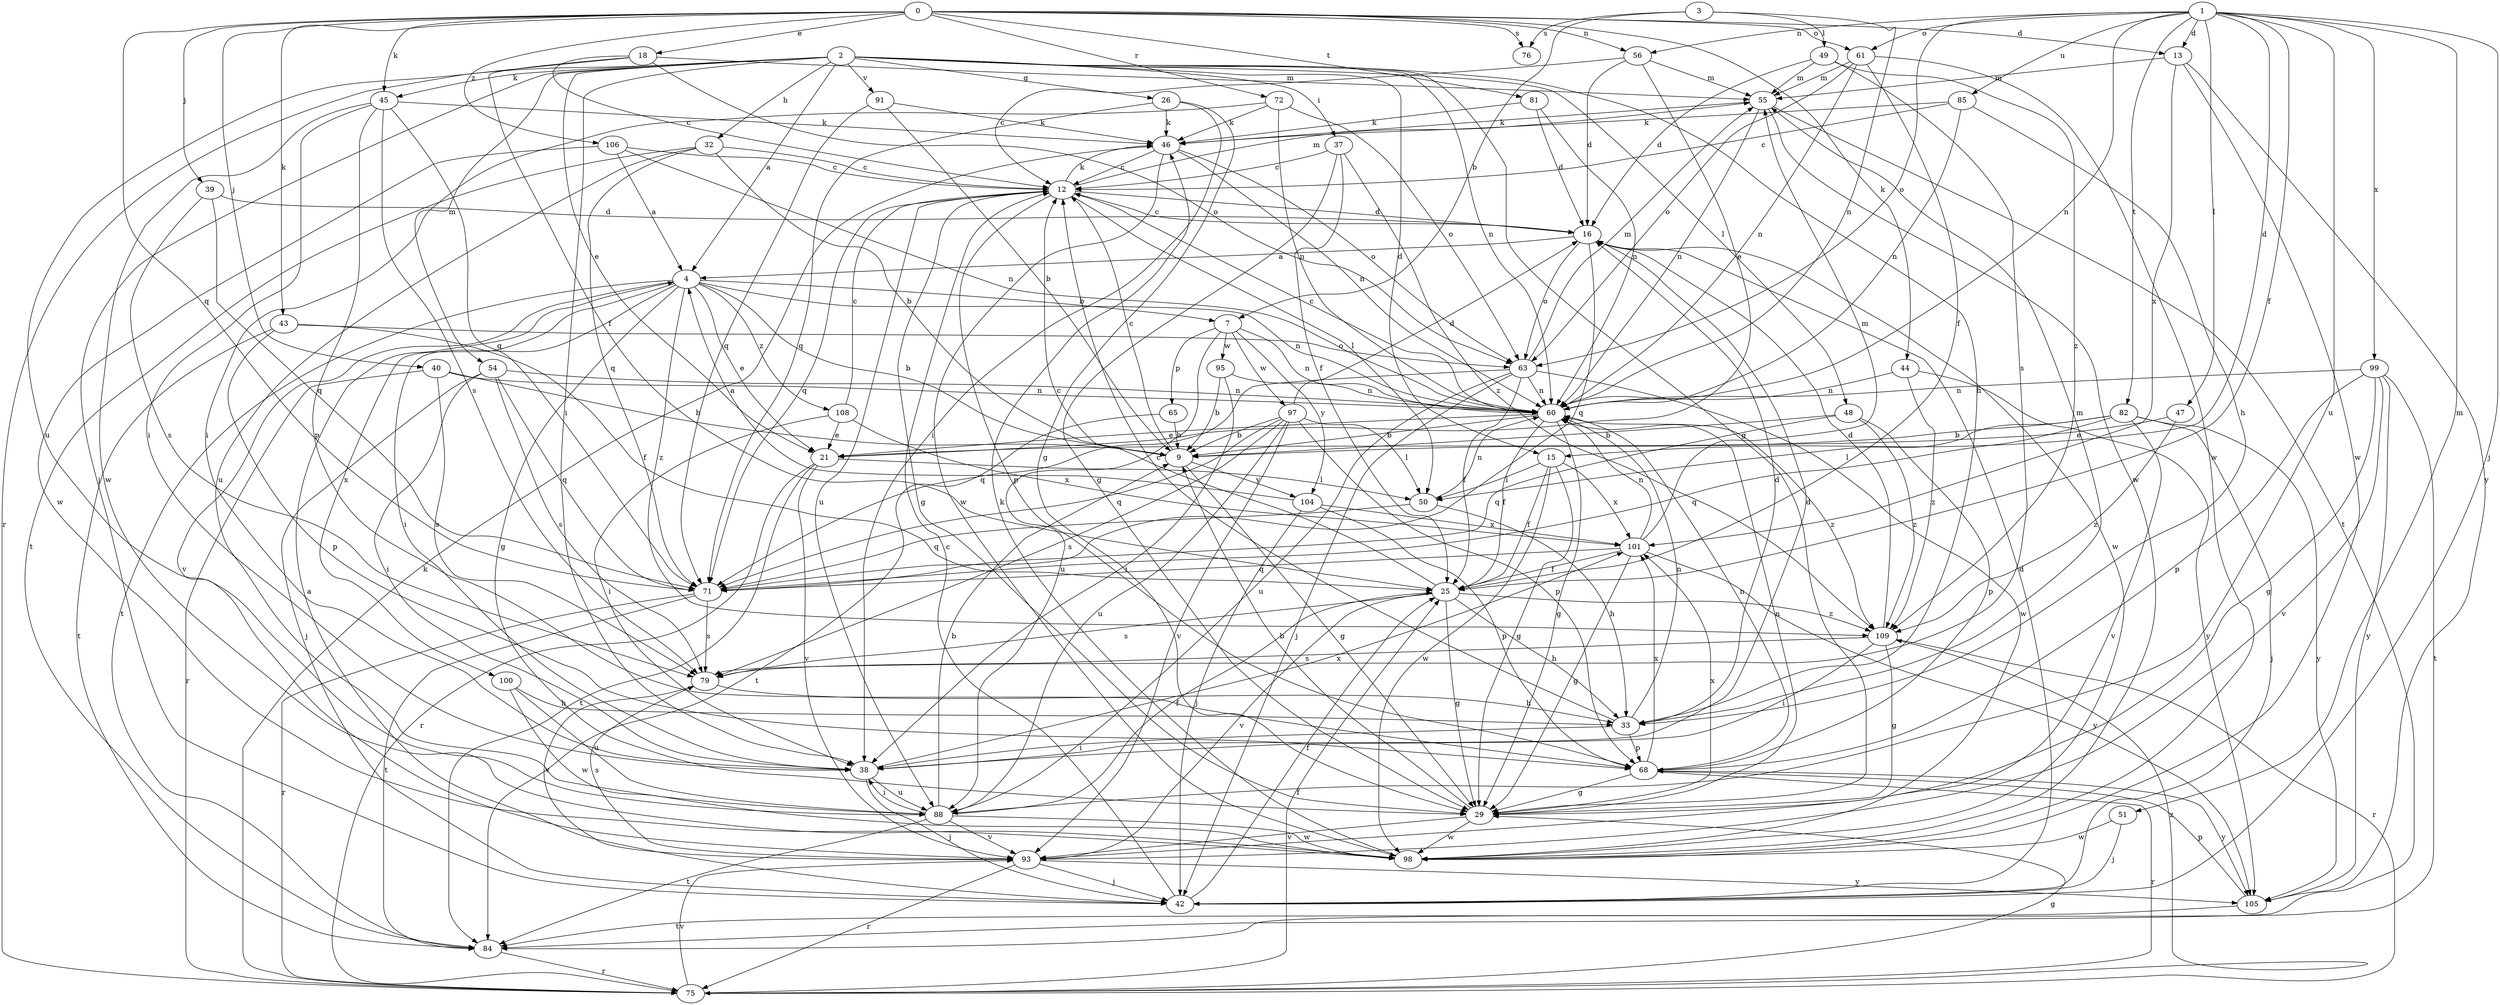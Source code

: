 strict digraph  {
0;
1;
2;
3;
4;
7;
9;
12;
13;
15;
16;
18;
21;
25;
26;
29;
32;
33;
37;
38;
39;
40;
42;
43;
44;
45;
46;
47;
48;
49;
50;
51;
54;
55;
56;
60;
61;
63;
65;
68;
71;
72;
75;
76;
79;
81;
82;
84;
85;
88;
91;
93;
95;
97;
98;
99;
100;
101;
104;
105;
106;
108;
109;
0 -> 13  [label=d];
0 -> 18  [label=e];
0 -> 39  [label=j];
0 -> 40  [label=j];
0 -> 43  [label=k];
0 -> 44  [label=k];
0 -> 45  [label=k];
0 -> 56  [label=n];
0 -> 61  [label=o];
0 -> 71  [label=q];
0 -> 72  [label=r];
0 -> 76  [label=s];
0 -> 81  [label=t];
0 -> 106  [label=z];
1 -> 13  [label=d];
1 -> 15  [label=d];
1 -> 25  [label=f];
1 -> 42  [label=j];
1 -> 47  [label=l];
1 -> 51  [label=m];
1 -> 56  [label=n];
1 -> 60  [label=n];
1 -> 61  [label=o];
1 -> 63  [label=o];
1 -> 82  [label=t];
1 -> 85  [label=u];
1 -> 88  [label=u];
1 -> 99  [label=x];
2 -> 4  [label=a];
2 -> 15  [label=d];
2 -> 21  [label=e];
2 -> 26  [label=g];
2 -> 29  [label=g];
2 -> 32  [label=h];
2 -> 33  [label=h];
2 -> 37  [label=i];
2 -> 38  [label=i];
2 -> 42  [label=j];
2 -> 45  [label=k];
2 -> 48  [label=l];
2 -> 54  [label=m];
2 -> 60  [label=n];
2 -> 75  [label=r];
2 -> 91  [label=v];
3 -> 7  [label=b];
3 -> 49  [label=l];
3 -> 60  [label=n];
3 -> 76  [label=s];
4 -> 7  [label=b];
4 -> 9  [label=b];
4 -> 21  [label=e];
4 -> 29  [label=g];
4 -> 38  [label=i];
4 -> 60  [label=n];
4 -> 84  [label=t];
4 -> 93  [label=v];
4 -> 100  [label=x];
4 -> 108  [label=z];
4 -> 109  [label=z];
7 -> 60  [label=n];
7 -> 65  [label=p];
7 -> 88  [label=u];
7 -> 95  [label=w];
7 -> 97  [label=w];
7 -> 104  [label=y];
9 -> 12  [label=c];
9 -> 29  [label=g];
9 -> 104  [label=y];
12 -> 16  [label=d];
12 -> 29  [label=g];
12 -> 46  [label=k];
12 -> 50  [label=l];
12 -> 55  [label=m];
12 -> 68  [label=p];
12 -> 71  [label=q];
12 -> 88  [label=u];
13 -> 55  [label=m];
13 -> 98  [label=w];
13 -> 101  [label=x];
13 -> 105  [label=y];
15 -> 25  [label=f];
15 -> 29  [label=g];
15 -> 50  [label=l];
15 -> 98  [label=w];
15 -> 101  [label=x];
16 -> 4  [label=a];
16 -> 12  [label=c];
16 -> 63  [label=o];
16 -> 71  [label=q];
16 -> 98  [label=w];
18 -> 12  [label=c];
18 -> 25  [label=f];
18 -> 55  [label=m];
18 -> 63  [label=o];
18 -> 88  [label=u];
21 -> 50  [label=l];
21 -> 75  [label=r];
21 -> 84  [label=t];
21 -> 93  [label=v];
25 -> 12  [label=c];
25 -> 29  [label=g];
25 -> 33  [label=h];
25 -> 79  [label=s];
25 -> 93  [label=v];
25 -> 109  [label=z];
26 -> 29  [label=g];
26 -> 38  [label=i];
26 -> 46  [label=k];
26 -> 71  [label=q];
29 -> 9  [label=b];
29 -> 60  [label=n];
29 -> 93  [label=v];
29 -> 98  [label=w];
29 -> 101  [label=x];
32 -> 9  [label=b];
32 -> 12  [label=c];
32 -> 71  [label=q];
32 -> 84  [label=t];
32 -> 88  [label=u];
33 -> 12  [label=c];
33 -> 16  [label=d];
33 -> 38  [label=i];
33 -> 55  [label=m];
33 -> 60  [label=n];
33 -> 68  [label=p];
37 -> 12  [label=c];
37 -> 25  [label=f];
37 -> 29  [label=g];
37 -> 109  [label=z];
38 -> 16  [label=d];
38 -> 42  [label=j];
38 -> 88  [label=u];
38 -> 101  [label=x];
39 -> 16  [label=d];
39 -> 71  [label=q];
39 -> 79  [label=s];
40 -> 9  [label=b];
40 -> 60  [label=n];
40 -> 75  [label=r];
40 -> 79  [label=s];
42 -> 4  [label=a];
42 -> 12  [label=c];
42 -> 16  [label=d];
42 -> 25  [label=f];
43 -> 25  [label=f];
43 -> 63  [label=o];
43 -> 68  [label=p];
43 -> 84  [label=t];
44 -> 60  [label=n];
44 -> 105  [label=y];
44 -> 109  [label=z];
45 -> 38  [label=i];
45 -> 46  [label=k];
45 -> 68  [label=p];
45 -> 71  [label=q];
45 -> 79  [label=s];
45 -> 98  [label=w];
46 -> 12  [label=c];
46 -> 60  [label=n];
46 -> 63  [label=o];
46 -> 98  [label=w];
47 -> 21  [label=e];
47 -> 109  [label=z];
48 -> 9  [label=b];
48 -> 68  [label=p];
48 -> 71  [label=q];
48 -> 109  [label=z];
49 -> 16  [label=d];
49 -> 55  [label=m];
49 -> 79  [label=s];
49 -> 109  [label=z];
50 -> 33  [label=h];
50 -> 60  [label=n];
50 -> 71  [label=q];
51 -> 42  [label=j];
51 -> 98  [label=w];
54 -> 38  [label=i];
54 -> 42  [label=j];
54 -> 60  [label=n];
54 -> 71  [label=q];
54 -> 79  [label=s];
55 -> 46  [label=k];
55 -> 60  [label=n];
55 -> 84  [label=t];
55 -> 98  [label=w];
56 -> 12  [label=c];
56 -> 16  [label=d];
56 -> 21  [label=e];
56 -> 55  [label=m];
60 -> 9  [label=b];
60 -> 12  [label=c];
60 -> 21  [label=e];
60 -> 25  [label=f];
60 -> 29  [label=g];
60 -> 109  [label=z];
61 -> 25  [label=f];
61 -> 55  [label=m];
61 -> 60  [label=n];
61 -> 63  [label=o];
61 -> 98  [label=w];
63 -> 25  [label=f];
63 -> 42  [label=j];
63 -> 55  [label=m];
63 -> 60  [label=n];
63 -> 71  [label=q];
63 -> 88  [label=u];
63 -> 98  [label=w];
65 -> 9  [label=b];
65 -> 84  [label=t];
68 -> 29  [label=g];
68 -> 60  [label=n];
68 -> 75  [label=r];
68 -> 101  [label=x];
68 -> 105  [label=y];
71 -> 75  [label=r];
71 -> 79  [label=s];
71 -> 84  [label=t];
72 -> 38  [label=i];
72 -> 46  [label=k];
72 -> 60  [label=n];
72 -> 63  [label=o];
75 -> 25  [label=f];
75 -> 29  [label=g];
75 -> 46  [label=k];
75 -> 93  [label=v];
75 -> 109  [label=z];
79 -> 33  [label=h];
79 -> 93  [label=v];
81 -> 16  [label=d];
81 -> 46  [label=k];
81 -> 60  [label=n];
82 -> 9  [label=b];
82 -> 42  [label=j];
82 -> 50  [label=l];
82 -> 71  [label=q];
82 -> 93  [label=v];
82 -> 105  [label=y];
84 -> 75  [label=r];
85 -> 12  [label=c];
85 -> 33  [label=h];
85 -> 46  [label=k];
85 -> 60  [label=n];
88 -> 9  [label=b];
88 -> 25  [label=f];
88 -> 38  [label=i];
88 -> 84  [label=t];
88 -> 93  [label=v];
88 -> 98  [label=w];
91 -> 9  [label=b];
91 -> 46  [label=k];
91 -> 71  [label=q];
93 -> 42  [label=j];
93 -> 75  [label=r];
93 -> 79  [label=s];
93 -> 105  [label=y];
95 -> 9  [label=b];
95 -> 38  [label=i];
95 -> 60  [label=n];
97 -> 9  [label=b];
97 -> 16  [label=d];
97 -> 50  [label=l];
97 -> 68  [label=p];
97 -> 71  [label=q];
97 -> 79  [label=s];
97 -> 88  [label=u];
97 -> 93  [label=v];
98 -> 46  [label=k];
99 -> 29  [label=g];
99 -> 60  [label=n];
99 -> 68  [label=p];
99 -> 84  [label=t];
99 -> 93  [label=v];
99 -> 105  [label=y];
100 -> 33  [label=h];
100 -> 88  [label=u];
100 -> 98  [label=w];
101 -> 25  [label=f];
101 -> 29  [label=g];
101 -> 55  [label=m];
101 -> 60  [label=n];
101 -> 71  [label=q];
101 -> 105  [label=y];
104 -> 4  [label=a];
104 -> 42  [label=j];
104 -> 68  [label=p];
104 -> 101  [label=x];
105 -> 68  [label=p];
105 -> 84  [label=t];
106 -> 4  [label=a];
106 -> 12  [label=c];
106 -> 60  [label=n];
106 -> 98  [label=w];
108 -> 12  [label=c];
108 -> 21  [label=e];
108 -> 38  [label=i];
108 -> 101  [label=x];
109 -> 16  [label=d];
109 -> 29  [label=g];
109 -> 38  [label=i];
109 -> 75  [label=r];
109 -> 79  [label=s];
}
